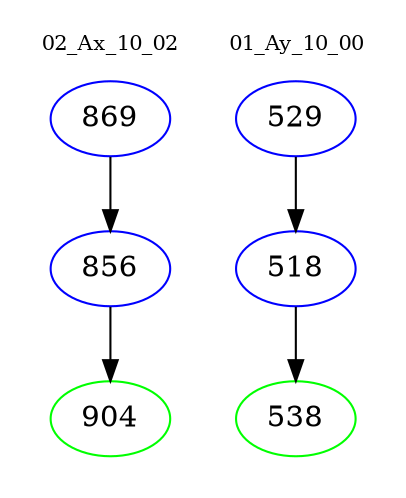 digraph{
subgraph cluster_0 {
color = white
label = "02_Ax_10_02";
fontsize=10;
T0_869 [label="869", color="blue"]
T0_869 -> T0_856 [color="black"]
T0_856 [label="856", color="blue"]
T0_856 -> T0_904 [color="black"]
T0_904 [label="904", color="green"]
}
subgraph cluster_1 {
color = white
label = "01_Ay_10_00";
fontsize=10;
T1_529 [label="529", color="blue"]
T1_529 -> T1_518 [color="black"]
T1_518 [label="518", color="blue"]
T1_518 -> T1_538 [color="black"]
T1_538 [label="538", color="green"]
}
}
